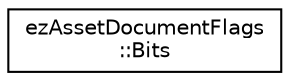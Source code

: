 digraph "Graphical Class Hierarchy"
{
 // LATEX_PDF_SIZE
  edge [fontname="Helvetica",fontsize="10",labelfontname="Helvetica",labelfontsize="10"];
  node [fontname="Helvetica",fontsize="10",shape=record];
  rankdir="LR";
  Node0 [label="ezAssetDocumentFlags\l::Bits",height=0.2,width=0.4,color="black", fillcolor="white", style="filled",URL="$d2/dcb/structez_asset_document_flags_1_1_bits.htm",tooltip=" "];
}
